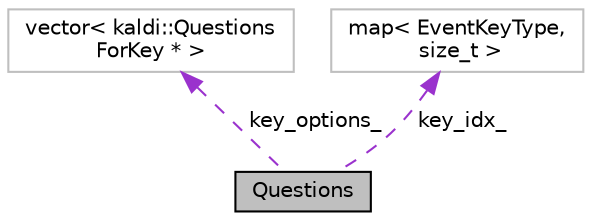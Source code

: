 digraph "Questions"
{
  edge [fontname="Helvetica",fontsize="10",labelfontname="Helvetica",labelfontsize="10"];
  node [fontname="Helvetica",fontsize="10",shape=record];
  Node1 [label="Questions",height=0.2,width=0.4,color="black", fillcolor="grey75", style="filled", fontcolor="black"];
  Node2 -> Node1 [dir="back",color="darkorchid3",fontsize="10",style="dashed",label=" key_options_" ,fontname="Helvetica"];
  Node2 [label="vector\< kaldi::Questions\lForKey * \>",height=0.2,width=0.4,color="grey75", fillcolor="white", style="filled"];
  Node3 -> Node1 [dir="back",color="darkorchid3",fontsize="10",style="dashed",label=" key_idx_" ,fontname="Helvetica"];
  Node3 [label="map\< EventKeyType,\l size_t \>",height=0.2,width=0.4,color="grey75", fillcolor="white", style="filled"];
}
